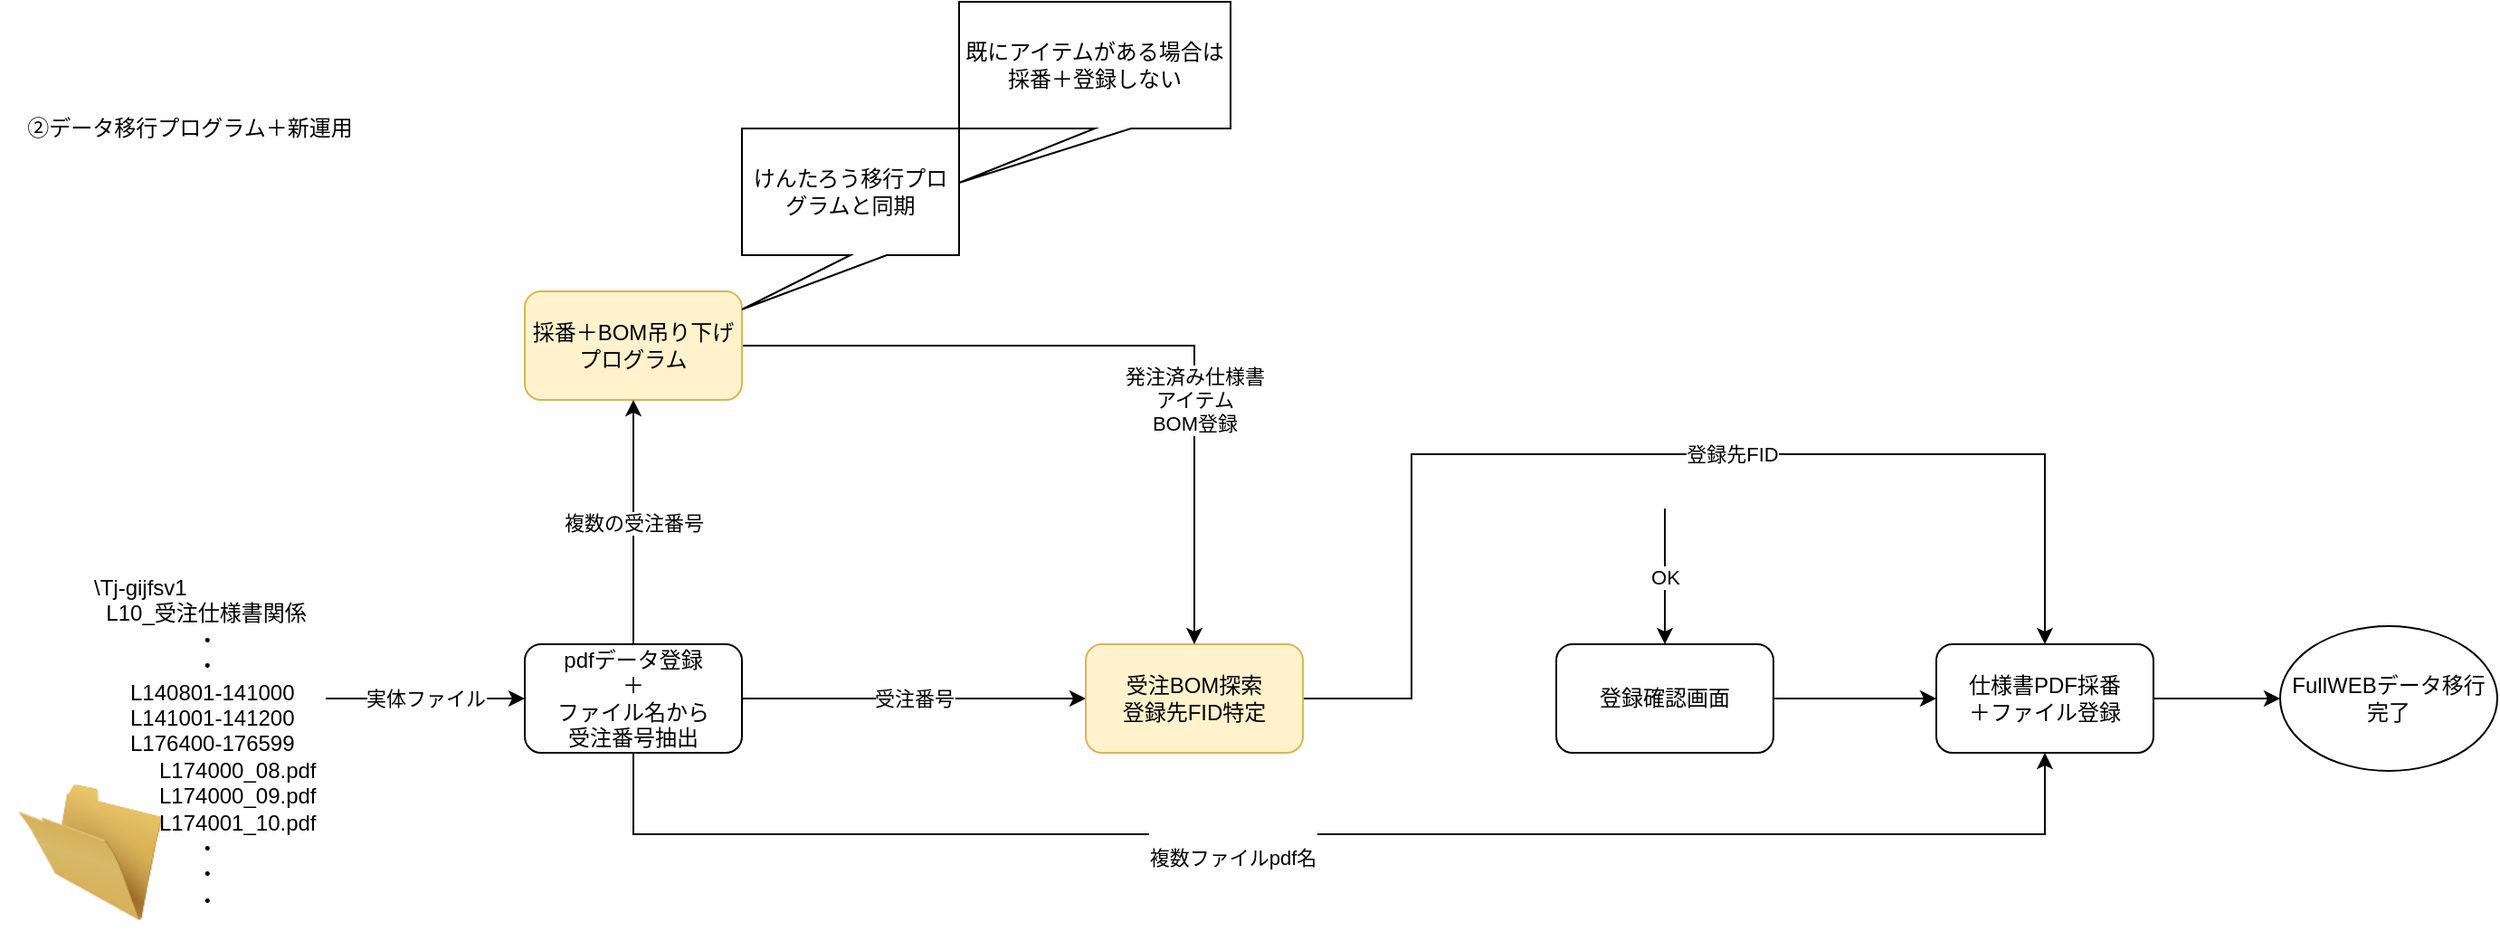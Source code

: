<mxfile version="14.2.7" type="github">
  <diagram id="prtHgNgQTEPvFCAcTncT" name="Page-1">
    <mxGraphModel dx="1422" dy="1906" grid="1" gridSize="10" guides="1" tooltips="1" connect="1" arrows="1" fold="1" page="1" pageScale="1" pageWidth="827" pageHeight="1169" math="0" shadow="0">
      <root>
        <mxCell id="0" />
        <mxCell id="1" parent="0" />
        <mxCell id="VqYvgj8XHTMHite8UlfJ-11" value="受注番号" style="edgeStyle=orthogonalEdgeStyle;rounded=0;orthogonalLoop=1;jettySize=auto;html=1;entryX=0;entryY=0.5;entryDx=0;entryDy=0;" edge="1" parent="1" source="VqYvgj8XHTMHite8UlfJ-1" target="VqYvgj8XHTMHite8UlfJ-12">
          <mxGeometry relative="1" as="geometry">
            <mxPoint x="490" y="155" as="targetPoint" />
          </mxGeometry>
        </mxCell>
        <mxCell id="VqYvgj8XHTMHite8UlfJ-17" value="&lt;br&gt;&lt;br&gt;&lt;span style=&quot;color: rgb(0 , 0 , 0) ; font-family: &amp;#34;helvetica&amp;#34; ; font-size: 11px ; font-style: normal ; font-weight: 400 ; letter-spacing: normal ; text-align: center ; text-indent: 0px ; text-transform: none ; word-spacing: 0px ; background-color: rgb(255 , 255 , 255) ; display: inline ; float: none&quot;&gt;複数ファイルpdf名&lt;/span&gt;" style="edgeStyle=orthogonalEdgeStyle;rounded=0;orthogonalLoop=1;jettySize=auto;html=1;entryX=0.5;entryY=1;entryDx=0;entryDy=0;" edge="1" parent="1" source="VqYvgj8XHTMHite8UlfJ-1" target="VqYvgj8XHTMHite8UlfJ-48">
          <mxGeometry x="-0.136" relative="1" as="geometry">
            <Array as="points">
              <mxPoint x="370" y="230" />
              <mxPoint x="1150" y="230" />
            </Array>
            <mxPoint as="offset" />
          </mxGeometry>
        </mxCell>
        <mxCell id="VqYvgj8XHTMHite8UlfJ-1" value="pdfデータ登録&lt;br&gt;＋&lt;br&gt;ファイル名から&lt;br&gt;受注番号抽出" style="rounded=1;whiteSpace=wrap;html=1;" vertex="1" parent="1">
          <mxGeometry x="310" y="125" width="120" height="60" as="geometry" />
        </mxCell>
        <mxCell id="VqYvgj8XHTMHite8UlfJ-2" value="" style="image;html=1;image=img/lib/clip_art/general/Empty_Folder_128x128.png" vertex="1" parent="1">
          <mxGeometry x="30" y="200" width="80" height="80" as="geometry" />
        </mxCell>
        <mxCell id="VqYvgj8XHTMHite8UlfJ-8" value="実体ファイル" style="edgeStyle=orthogonalEdgeStyle;rounded=0;orthogonalLoop=1;jettySize=auto;html=1;entryX=0;entryY=0.5;entryDx=0;entryDy=0;" edge="1" parent="1" source="VqYvgj8XHTMHite8UlfJ-3" target="VqYvgj8XHTMHite8UlfJ-1">
          <mxGeometry relative="1" as="geometry" />
        </mxCell>
        <mxCell id="VqYvgj8XHTMHite8UlfJ-3" value="\\Tj-gijfsv1&lt;br&gt;&amp;nbsp; L10_受注仕様書関係&lt;br&gt;&amp;nbsp; &amp;nbsp; &amp;nbsp; &amp;nbsp; &amp;nbsp; &amp;nbsp; &amp;nbsp; &amp;nbsp; &amp;nbsp;・&lt;br&gt;&amp;nbsp; &amp;nbsp; &amp;nbsp; &amp;nbsp; &amp;nbsp; &amp;nbsp; &amp;nbsp; &amp;nbsp; &amp;nbsp;・&lt;br&gt;&amp;nbsp; &amp;nbsp; &amp;nbsp; L140801-141000&lt;br&gt;&amp;nbsp; &amp;nbsp; &amp;nbsp; L141001-141200&lt;br&gt;&amp;nbsp; &amp;nbsp; &amp;nbsp; L176400-176599&lt;br&gt;　　　L174000_08.pdf&lt;br&gt;　　　L174000_09.pdf&lt;br&gt;　　　L174001_10.pdf&lt;br&gt;&amp;nbsp; &amp;nbsp; &amp;nbsp; &amp;nbsp; &amp;nbsp; &amp;nbsp; &amp;nbsp; &amp;nbsp; &amp;nbsp;・&lt;br&gt;&amp;nbsp; &amp;nbsp; &amp;nbsp; &amp;nbsp; &amp;nbsp; &amp;nbsp; &amp;nbsp; &amp;nbsp; &amp;nbsp;・&lt;br&gt;&amp;nbsp; &amp;nbsp; &amp;nbsp; &amp;nbsp; &amp;nbsp; &amp;nbsp; &amp;nbsp; &amp;nbsp; &amp;nbsp;・&lt;br&gt;&amp;nbsp;" style="text;whiteSpace=wrap;html=1;" vertex="1" parent="1">
          <mxGeometry x="70" y="80" width="130" height="150" as="geometry" />
        </mxCell>
        <mxCell id="VqYvgj8XHTMHite8UlfJ-4" value="②データ移行プログラム＋新運用" style="text;html=1;strokeColor=none;fillColor=none;align=center;verticalAlign=middle;whiteSpace=wrap;rounded=0;" vertex="1" parent="1">
          <mxGeometry x="20" y="-170" width="210" height="20" as="geometry" />
        </mxCell>
        <mxCell id="VqYvgj8XHTMHite8UlfJ-16" value="登録先FID" style="edgeStyle=orthogonalEdgeStyle;rounded=0;orthogonalLoop=1;jettySize=auto;html=1;entryX=0.5;entryY=0;entryDx=0;entryDy=0;" edge="1" parent="1" source="VqYvgj8XHTMHite8UlfJ-12" target="VqYvgj8XHTMHite8UlfJ-48">
          <mxGeometry x="0.143" relative="1" as="geometry">
            <Array as="points">
              <mxPoint x="800" y="155" />
              <mxPoint x="800" y="20" />
              <mxPoint x="1150" y="20" />
            </Array>
            <mxPoint as="offset" />
          </mxGeometry>
        </mxCell>
        <mxCell id="VqYvgj8XHTMHite8UlfJ-12" value="受注BOM探索&lt;br&gt;登録先FID特定" style="rounded=1;whiteSpace=wrap;html=1;fillColor=#fff2cc;strokeColor=#d6b656;" vertex="1" parent="1">
          <mxGeometry x="620" y="125" width="120" height="60" as="geometry" />
        </mxCell>
        <mxCell id="VqYvgj8XHTMHite8UlfJ-26" style="edgeStyle=orthogonalEdgeStyle;rounded=0;orthogonalLoop=1;jettySize=auto;html=1;entryX=0;entryY=0.5;entryDx=0;entryDy=0;" edge="1" parent="1" source="VqYvgj8XHTMHite8UlfJ-48" target="VqYvgj8XHTMHite8UlfJ-28">
          <mxGeometry relative="1" as="geometry">
            <mxPoint x="1060" y="155" as="targetPoint" />
          </mxGeometry>
        </mxCell>
        <mxCell id="VqYvgj8XHTMHite8UlfJ-50" style="edgeStyle=orthogonalEdgeStyle;rounded=0;orthogonalLoop=1;jettySize=auto;html=1;" edge="1" parent="1" source="VqYvgj8XHTMHite8UlfJ-15" target="VqYvgj8XHTMHite8UlfJ-48">
          <mxGeometry relative="1" as="geometry" />
        </mxCell>
        <mxCell id="VqYvgj8XHTMHite8UlfJ-15" value="登録確認画面" style="rounded=1;whiteSpace=wrap;html=1;" vertex="1" parent="1">
          <mxGeometry x="880" y="125" width="120" height="60" as="geometry" />
        </mxCell>
        <mxCell id="VqYvgj8XHTMHite8UlfJ-23" value="発注済み仕様書&lt;br&gt;アイテム&lt;br&gt;BOM登録" style="edgeStyle=orthogonalEdgeStyle;rounded=0;orthogonalLoop=1;jettySize=auto;html=1;entryX=0.5;entryY=0;entryDx=0;entryDy=0;" edge="1" parent="1" source="VqYvgj8XHTMHite8UlfJ-19" target="VqYvgj8XHTMHite8UlfJ-12">
          <mxGeometry x="0.349" relative="1" as="geometry">
            <mxPoint x="610" y="-40" as="targetPoint" />
            <mxPoint as="offset" />
          </mxGeometry>
        </mxCell>
        <mxCell id="VqYvgj8XHTMHite8UlfJ-19" value="採番＋BOM吊り下げプログラム" style="rounded=1;whiteSpace=wrap;html=1;fillColor=#fff2cc;strokeColor=#d6b656;" vertex="1" parent="1">
          <mxGeometry x="310" y="-70" width="120" height="60" as="geometry" />
        </mxCell>
        <mxCell id="VqYvgj8XHTMHite8UlfJ-20" value="複数の受注番号" style="endArrow=classic;html=1;entryX=0.5;entryY=1;entryDx=0;entryDy=0;exitX=0.5;exitY=0;exitDx=0;exitDy=0;" edge="1" parent="1" source="VqYvgj8XHTMHite8UlfJ-1" target="VqYvgj8XHTMHite8UlfJ-19">
          <mxGeometry width="50" height="50" relative="1" as="geometry">
            <mxPoint x="190" y="-40" as="sourcePoint" />
            <mxPoint x="190" y="-70" as="targetPoint" />
          </mxGeometry>
        </mxCell>
        <mxCell id="VqYvgj8XHTMHite8UlfJ-24" value="けんたろう移行プログラムと同期&lt;br&gt;" style="shape=callout;whiteSpace=wrap;html=1;perimeter=calloutPerimeter;position2=0;" vertex="1" parent="1">
          <mxGeometry x="430" y="-160" width="120" height="100" as="geometry" />
        </mxCell>
        <mxCell id="VqYvgj8XHTMHite8UlfJ-28" value="FullWEBデータ移行完了" style="ellipse;whiteSpace=wrap;html=1;" vertex="1" parent="1">
          <mxGeometry x="1280" y="115" width="120" height="80" as="geometry" />
        </mxCell>
        <mxCell id="VqYvgj8XHTMHite8UlfJ-32" value="既にアイテムがある場合は採番＋登録しない" style="shape=callout;whiteSpace=wrap;html=1;perimeter=calloutPerimeter;position2=0;" vertex="1" parent="1">
          <mxGeometry x="550" y="-230" width="150" height="100" as="geometry" />
        </mxCell>
        <mxCell id="VqYvgj8XHTMHite8UlfJ-47" value="OK" style="endArrow=classic;html=1;entryX=0.5;entryY=0;entryDx=0;entryDy=0;" edge="1" parent="1" target="VqYvgj8XHTMHite8UlfJ-15">
          <mxGeometry width="50" height="50" relative="1" as="geometry">
            <mxPoint x="940" y="50" as="sourcePoint" />
            <mxPoint x="960" y="50" as="targetPoint" />
          </mxGeometry>
        </mxCell>
        <mxCell id="VqYvgj8XHTMHite8UlfJ-48" value="仕様書PDF採番&lt;br&gt;＋ファイル登録" style="rounded=1;whiteSpace=wrap;html=1;" vertex="1" parent="1">
          <mxGeometry x="1090" y="125" width="120" height="60" as="geometry" />
        </mxCell>
      </root>
    </mxGraphModel>
  </diagram>
</mxfile>
